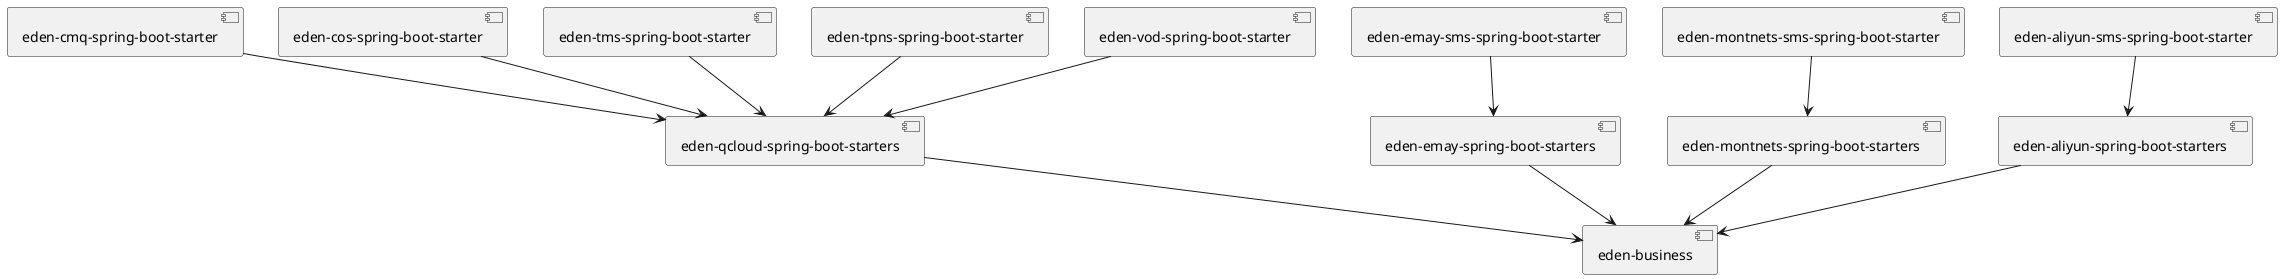 @startuml

[eden-aliyun-spring-boot-starters] --> [eden-business]
[eden-aliyun-sms-spring-boot-starter] --> [eden-aliyun-spring-boot-starters]
[eden-qcloud-spring-boot-starters] --> [eden-business]
[eden-cmq-spring-boot-starter] --> [eden-qcloud-spring-boot-starters]
[eden-cos-spring-boot-starter] --> [eden-qcloud-spring-boot-starters]
[eden-tms-spring-boot-starter] --> [eden-qcloud-spring-boot-starters]
[eden-tpns-spring-boot-starter] --> [eden-qcloud-spring-boot-starters]
[eden-vod-spring-boot-starter] --> [eden-qcloud-spring-boot-starters]
[eden-emay-spring-boot-starters] --> [eden-business]
[eden-emay-sms-spring-boot-starter] --> [eden-emay-spring-boot-starters]
[eden-montnets-spring-boot-starters] --> [eden-business]
[eden-montnets-sms-spring-boot-starter] --> [eden-montnets-spring-boot-starters]
@enduml
